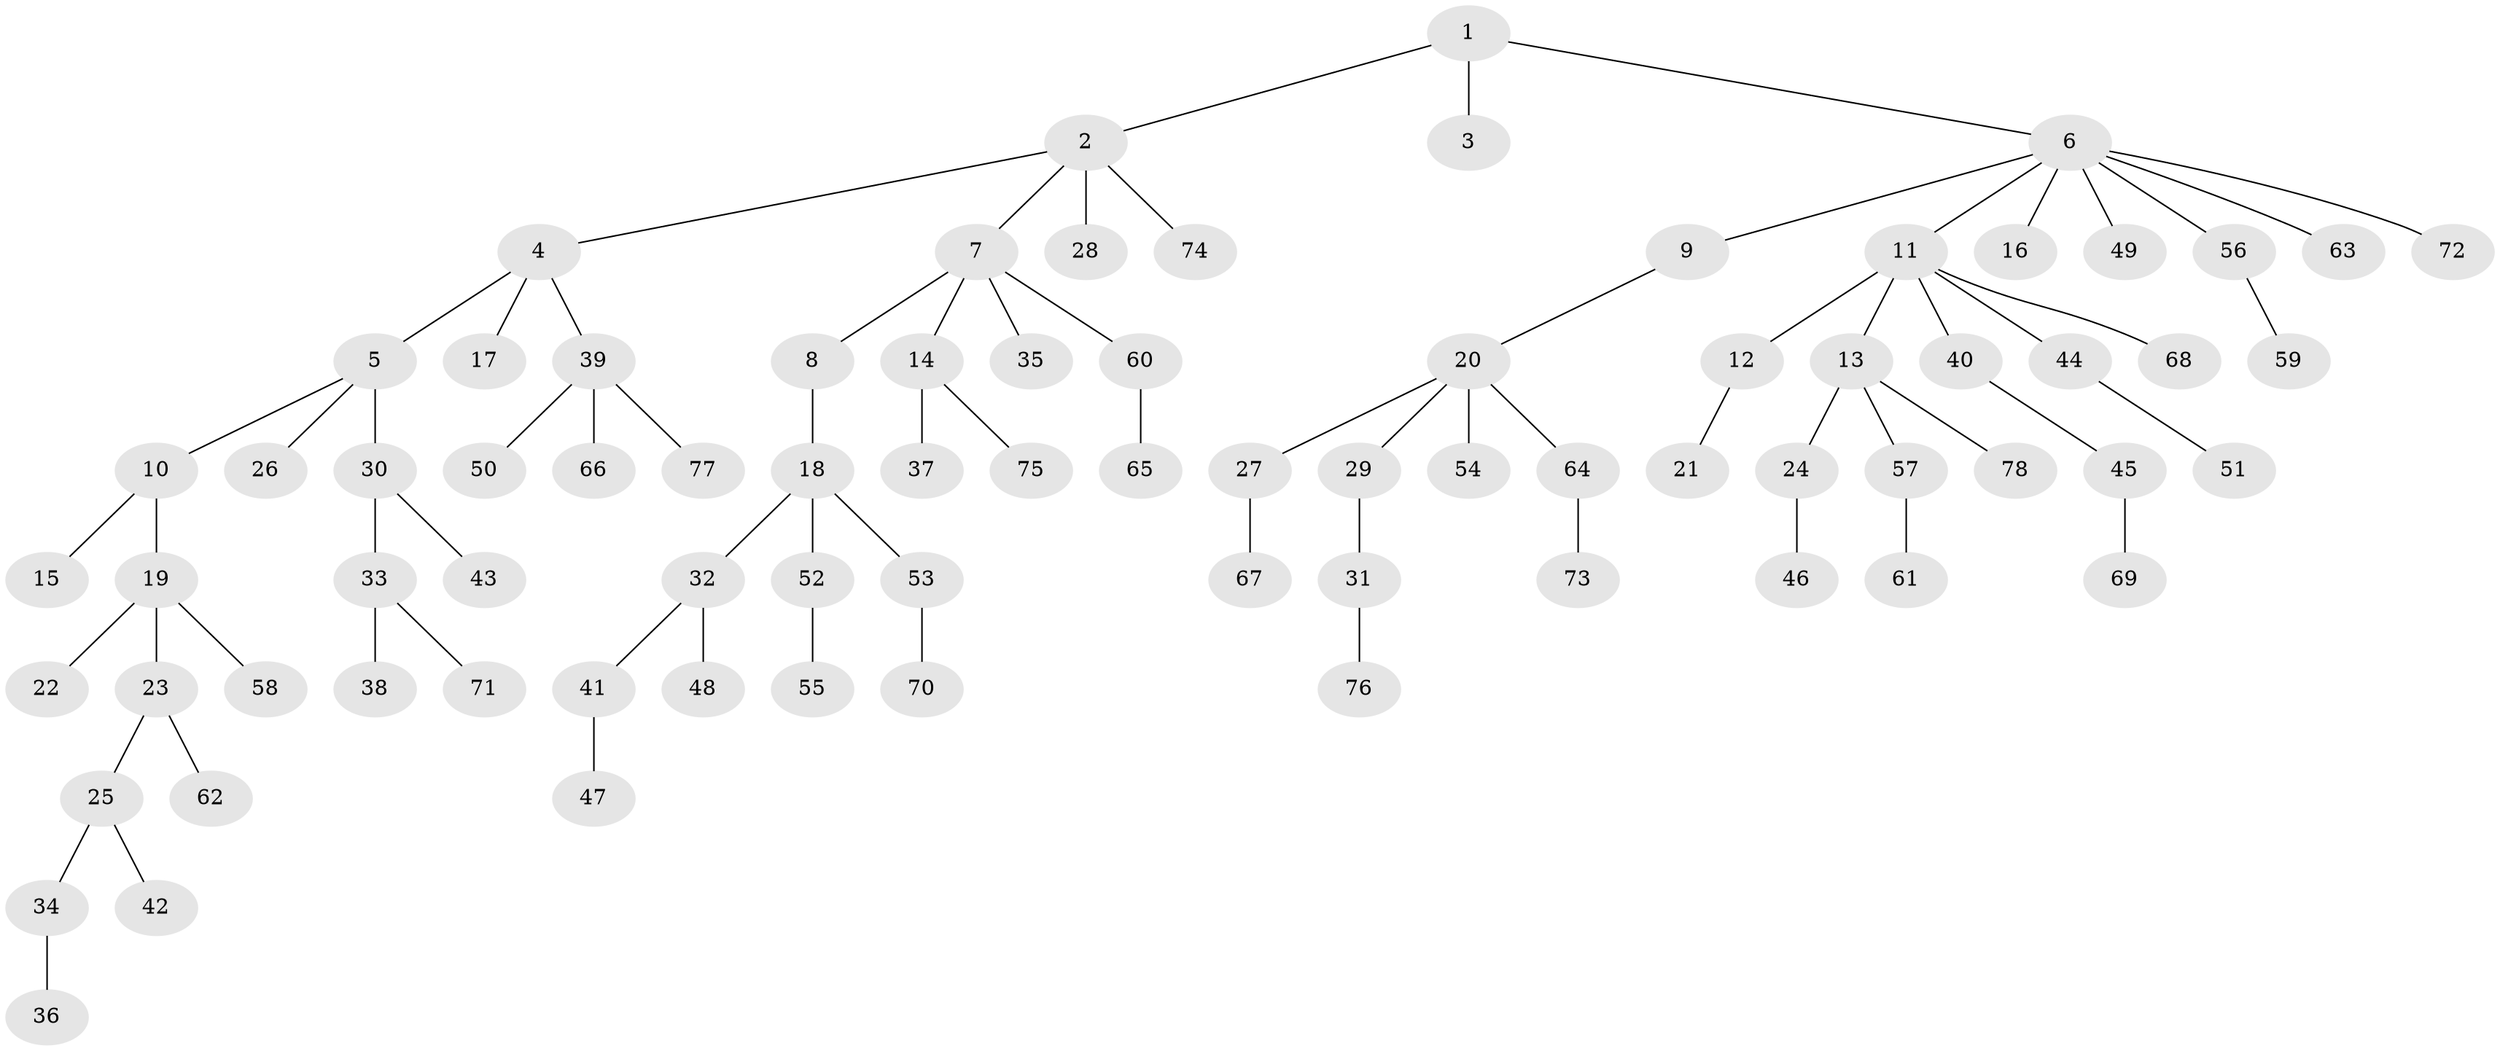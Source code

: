 // coarse degree distribution, {1: 0.6923076923076923, 4: 0.10256410256410256, 2: 0.1794871794871795, 19: 0.02564102564102564}
// Generated by graph-tools (version 1.1) at 2025/57/03/04/25 21:57:03]
// undirected, 78 vertices, 77 edges
graph export_dot {
graph [start="1"]
  node [color=gray90,style=filled];
  1;
  2;
  3;
  4;
  5;
  6;
  7;
  8;
  9;
  10;
  11;
  12;
  13;
  14;
  15;
  16;
  17;
  18;
  19;
  20;
  21;
  22;
  23;
  24;
  25;
  26;
  27;
  28;
  29;
  30;
  31;
  32;
  33;
  34;
  35;
  36;
  37;
  38;
  39;
  40;
  41;
  42;
  43;
  44;
  45;
  46;
  47;
  48;
  49;
  50;
  51;
  52;
  53;
  54;
  55;
  56;
  57;
  58;
  59;
  60;
  61;
  62;
  63;
  64;
  65;
  66;
  67;
  68;
  69;
  70;
  71;
  72;
  73;
  74;
  75;
  76;
  77;
  78;
  1 -- 2;
  1 -- 3;
  1 -- 6;
  2 -- 4;
  2 -- 7;
  2 -- 28;
  2 -- 74;
  4 -- 5;
  4 -- 17;
  4 -- 39;
  5 -- 10;
  5 -- 26;
  5 -- 30;
  6 -- 9;
  6 -- 11;
  6 -- 16;
  6 -- 49;
  6 -- 56;
  6 -- 63;
  6 -- 72;
  7 -- 8;
  7 -- 14;
  7 -- 35;
  7 -- 60;
  8 -- 18;
  9 -- 20;
  10 -- 15;
  10 -- 19;
  11 -- 12;
  11 -- 13;
  11 -- 40;
  11 -- 44;
  11 -- 68;
  12 -- 21;
  13 -- 24;
  13 -- 57;
  13 -- 78;
  14 -- 37;
  14 -- 75;
  18 -- 32;
  18 -- 52;
  18 -- 53;
  19 -- 22;
  19 -- 23;
  19 -- 58;
  20 -- 27;
  20 -- 29;
  20 -- 54;
  20 -- 64;
  23 -- 25;
  23 -- 62;
  24 -- 46;
  25 -- 34;
  25 -- 42;
  27 -- 67;
  29 -- 31;
  30 -- 33;
  30 -- 43;
  31 -- 76;
  32 -- 41;
  32 -- 48;
  33 -- 38;
  33 -- 71;
  34 -- 36;
  39 -- 50;
  39 -- 66;
  39 -- 77;
  40 -- 45;
  41 -- 47;
  44 -- 51;
  45 -- 69;
  52 -- 55;
  53 -- 70;
  56 -- 59;
  57 -- 61;
  60 -- 65;
  64 -- 73;
}
